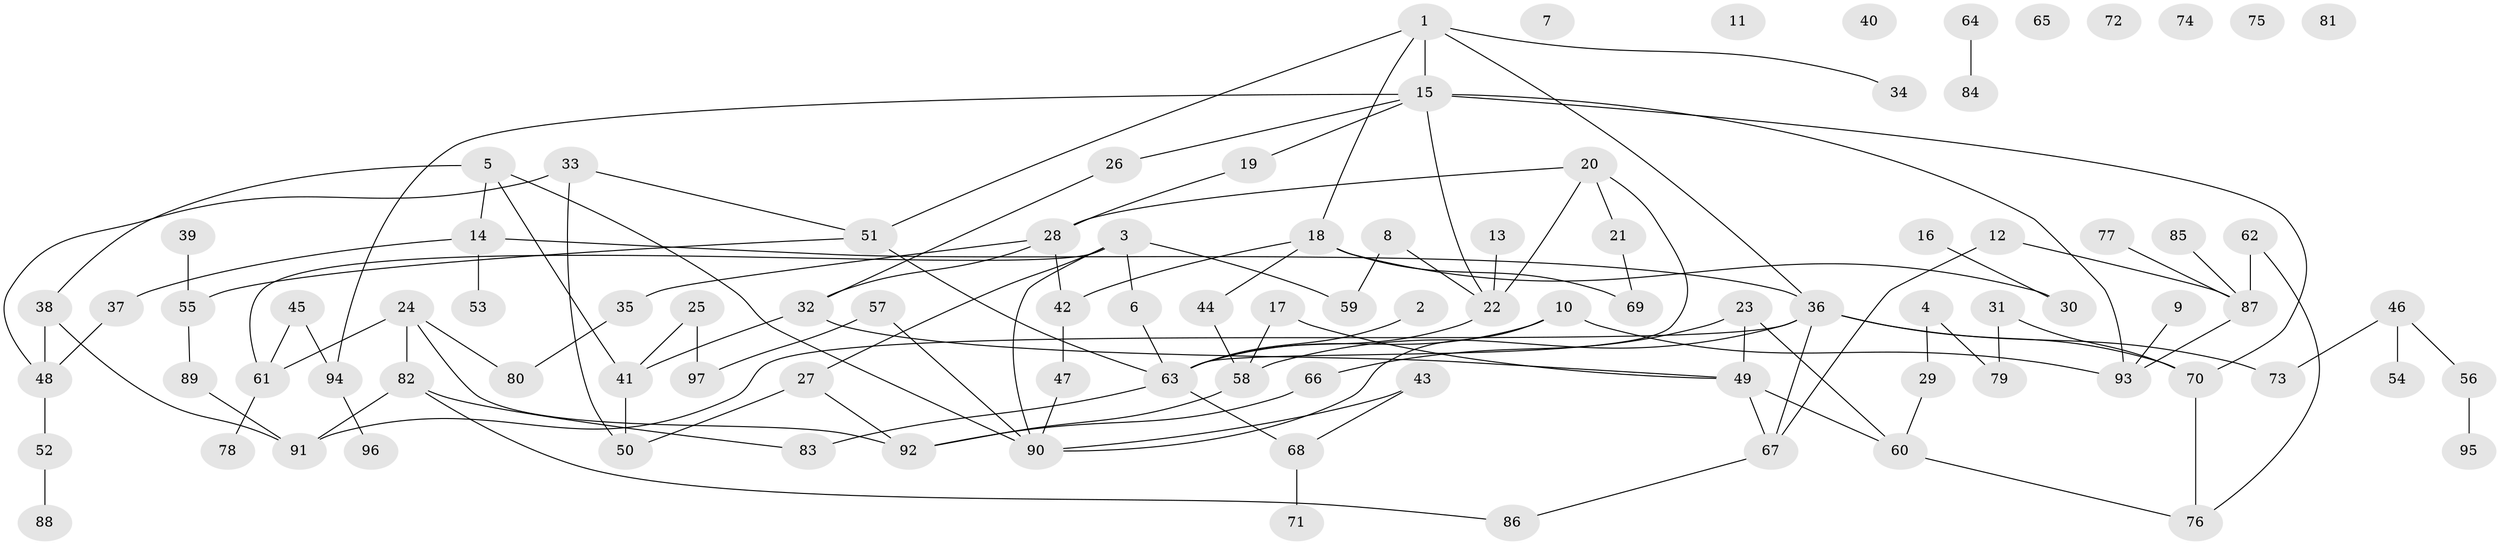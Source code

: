 // Generated by graph-tools (version 1.1) at 2025/25/03/09/25 03:25:15]
// undirected, 97 vertices, 124 edges
graph export_dot {
graph [start="1"]
  node [color=gray90,style=filled];
  1;
  2;
  3;
  4;
  5;
  6;
  7;
  8;
  9;
  10;
  11;
  12;
  13;
  14;
  15;
  16;
  17;
  18;
  19;
  20;
  21;
  22;
  23;
  24;
  25;
  26;
  27;
  28;
  29;
  30;
  31;
  32;
  33;
  34;
  35;
  36;
  37;
  38;
  39;
  40;
  41;
  42;
  43;
  44;
  45;
  46;
  47;
  48;
  49;
  50;
  51;
  52;
  53;
  54;
  55;
  56;
  57;
  58;
  59;
  60;
  61;
  62;
  63;
  64;
  65;
  66;
  67;
  68;
  69;
  70;
  71;
  72;
  73;
  74;
  75;
  76;
  77;
  78;
  79;
  80;
  81;
  82;
  83;
  84;
  85;
  86;
  87;
  88;
  89;
  90;
  91;
  92;
  93;
  94;
  95;
  96;
  97;
  1 -- 15;
  1 -- 18;
  1 -- 34;
  1 -- 36;
  1 -- 51;
  2 -- 63;
  3 -- 6;
  3 -- 27;
  3 -- 59;
  3 -- 61;
  3 -- 90;
  4 -- 29;
  4 -- 79;
  5 -- 14;
  5 -- 38;
  5 -- 41;
  5 -- 90;
  6 -- 63;
  8 -- 22;
  8 -- 59;
  9 -- 93;
  10 -- 63;
  10 -- 90;
  10 -- 93;
  12 -- 67;
  12 -- 87;
  13 -- 22;
  14 -- 36;
  14 -- 37;
  14 -- 53;
  15 -- 19;
  15 -- 22;
  15 -- 26;
  15 -- 70;
  15 -- 93;
  15 -- 94;
  16 -- 30;
  17 -- 49;
  17 -- 58;
  18 -- 30;
  18 -- 42;
  18 -- 44;
  18 -- 69;
  19 -- 28;
  20 -- 21;
  20 -- 22;
  20 -- 28;
  20 -- 63;
  21 -- 69;
  22 -- 63;
  23 -- 49;
  23 -- 60;
  23 -- 66;
  24 -- 61;
  24 -- 80;
  24 -- 82;
  24 -- 92;
  25 -- 41;
  25 -- 97;
  26 -- 32;
  27 -- 50;
  27 -- 92;
  28 -- 32;
  28 -- 35;
  28 -- 42;
  29 -- 60;
  31 -- 70;
  31 -- 79;
  32 -- 41;
  32 -- 49;
  33 -- 48;
  33 -- 50;
  33 -- 51;
  35 -- 80;
  36 -- 58;
  36 -- 67;
  36 -- 70;
  36 -- 73;
  36 -- 91;
  37 -- 48;
  38 -- 48;
  38 -- 91;
  39 -- 55;
  41 -- 50;
  42 -- 47;
  43 -- 68;
  43 -- 90;
  44 -- 58;
  45 -- 61;
  45 -- 94;
  46 -- 54;
  46 -- 56;
  46 -- 73;
  47 -- 90;
  48 -- 52;
  49 -- 60;
  49 -- 67;
  51 -- 55;
  51 -- 63;
  52 -- 88;
  55 -- 89;
  56 -- 95;
  57 -- 90;
  57 -- 97;
  58 -- 92;
  60 -- 76;
  61 -- 78;
  62 -- 76;
  62 -- 87;
  63 -- 68;
  63 -- 83;
  64 -- 84;
  66 -- 92;
  67 -- 86;
  68 -- 71;
  70 -- 76;
  77 -- 87;
  82 -- 83;
  82 -- 86;
  82 -- 91;
  85 -- 87;
  87 -- 93;
  89 -- 91;
  94 -- 96;
}
